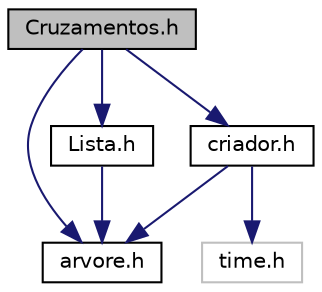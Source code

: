 digraph "Cruzamentos.h"
{
  edge [fontname="Helvetica",fontsize="10",labelfontname="Helvetica",labelfontsize="10"];
  node [fontname="Helvetica",fontsize="10",shape=record];
  Node1 [label="Cruzamentos.h",height=0.2,width=0.4,color="black", fillcolor="grey75", style="filled", fontcolor="black"];
  Node1 -> Node2 [color="midnightblue",fontsize="10",style="solid",fontname="Helvetica"];
  Node2 [label="arvore.h",height=0.2,width=0.4,color="black", fillcolor="white", style="filled",URL="$arvore_8h_source.html"];
  Node1 -> Node3 [color="midnightblue",fontsize="10",style="solid",fontname="Helvetica"];
  Node3 [label="criador.h",height=0.2,width=0.4,color="black", fillcolor="white", style="filled",URL="$criador_8h_source.html"];
  Node3 -> Node4 [color="midnightblue",fontsize="10",style="solid",fontname="Helvetica"];
  Node4 [label="time.h",height=0.2,width=0.4,color="grey75", fillcolor="white", style="filled"];
  Node3 -> Node2 [color="midnightblue",fontsize="10",style="solid",fontname="Helvetica"];
  Node1 -> Node5 [color="midnightblue",fontsize="10",style="solid",fontname="Helvetica"];
  Node5 [label="Lista.h",height=0.2,width=0.4,color="black", fillcolor="white", style="filled",URL="$_lista_8h.html"];
  Node5 -> Node2 [color="midnightblue",fontsize="10",style="solid",fontname="Helvetica"];
}
